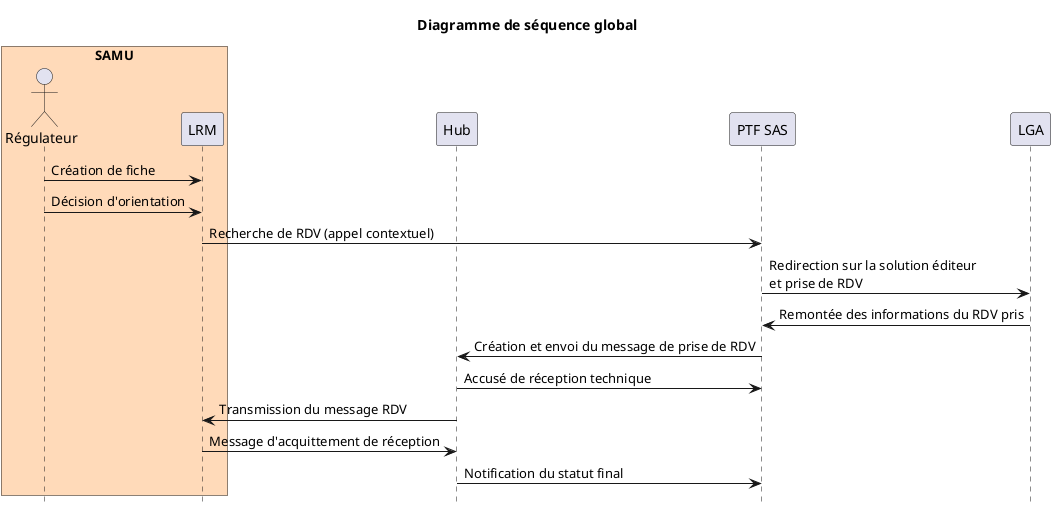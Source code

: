 

@startuml
title Diagramme de séquence global

hide footbox

box "SAMU" #PeachPuff
  actor "Régulateur" as SAMU
  participant LRM
end box

participant Hub
participant "PTF SAS" as PTF
participant LGA

SAMU -> LRM : Création de fiche
SAMU -> LRM : Décision d'orientation
LRM -> PTF : Recherche de RDV (appel contextuel)
PTF -> LGA : Redirection sur la solution éditeur\net prise de RDV
LGA -> PTF : Remontée des informations du RDV pris
PTF -> Hub : Création et envoi du message de prise de RDV
Hub -> PTF : Accusé de réception technique
Hub -> LRM : Transmission du message RDV
LRM -> Hub : Message d'acquittement de réception
Hub -> PTF : Notification du statut final

@enduml



